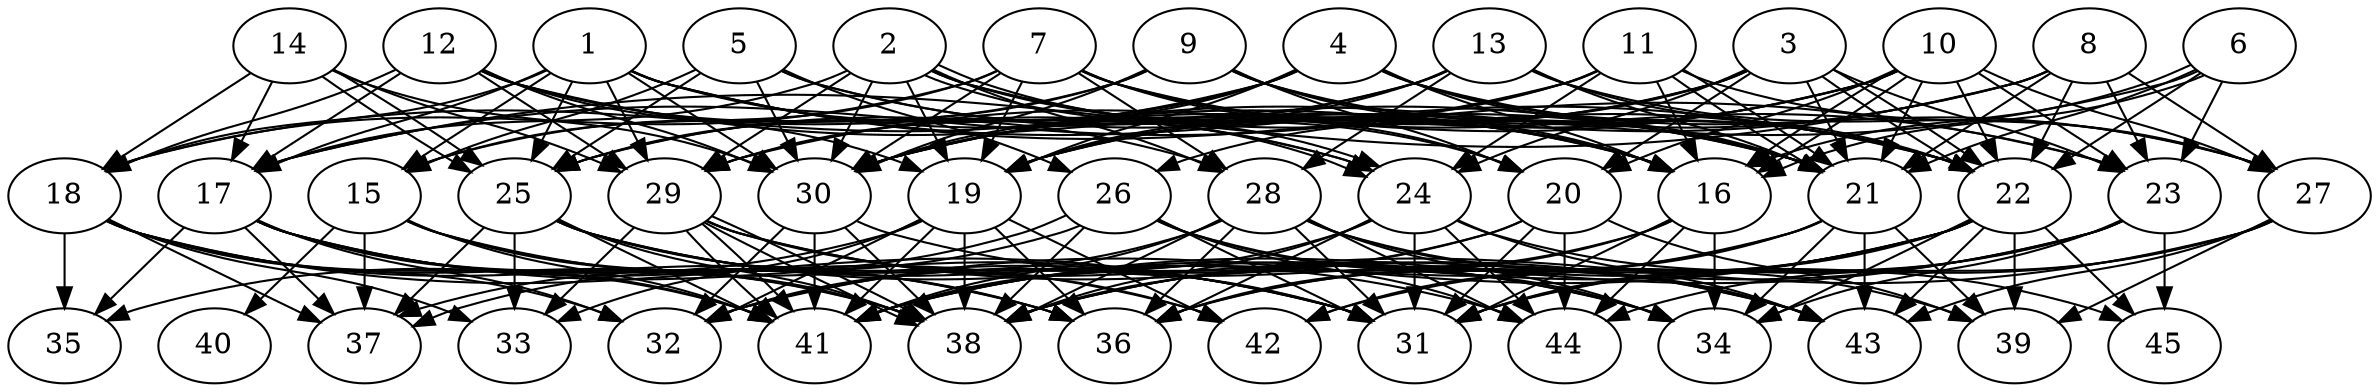 // DAG automatically generated by daggen at Thu Oct  3 14:07:24 2019
// ./daggen --dot -n 45 --ccr 0.5 --fat 0.7 --regular 0.5 --density 0.9 --mindata 5242880 --maxdata 52428800 
digraph G {
  1 [size="75696128", alpha="0.08", expect_size="37848064"] 
  1 -> 15 [size ="37848064"]
  1 -> 16 [size ="37848064"]
  1 -> 17 [size ="37848064"]
  1 -> 18 [size ="37848064"]
  1 -> 22 [size ="37848064"]
  1 -> 23 [size ="37848064"]
  1 -> 24 [size ="37848064"]
  1 -> 25 [size ="37848064"]
  1 -> 29 [size ="37848064"]
  1 -> 30 [size ="37848064"]
  2 [size="17356800", alpha="0.19", expect_size="8678400"] 
  2 -> 16 [size ="8678400"]
  2 -> 17 [size ="8678400"]
  2 -> 19 [size ="8678400"]
  2 -> 20 [size ="8678400"]
  2 -> 22 [size ="8678400"]
  2 -> 24 [size ="8678400"]
  2 -> 24 [size ="8678400"]
  2 -> 28 [size ="8678400"]
  2 -> 29 [size ="8678400"]
  2 -> 30 [size ="8678400"]
  3 [size="70471680", alpha="0.16", expect_size="35235840"] 
  3 -> 19 [size ="35235840"]
  3 -> 20 [size ="35235840"]
  3 -> 21 [size ="35235840"]
  3 -> 22 [size ="35235840"]
  3 -> 22 [size ="35235840"]
  3 -> 23 [size ="35235840"]
  3 -> 24 [size ="35235840"]
  3 -> 26 [size ="35235840"]
  3 -> 30 [size ="35235840"]
  4 [size="18751488", alpha="0.06", expect_size="9375744"] 
  4 -> 16 [size ="9375744"]
  4 -> 18 [size ="9375744"]
  4 -> 19 [size ="9375744"]
  4 -> 21 [size ="9375744"]
  4 -> 22 [size ="9375744"]
  4 -> 25 [size ="9375744"]
  4 -> 27 [size ="9375744"]
  4 -> 29 [size ="9375744"]
  4 -> 30 [size ="9375744"]
  5 [size="27308032", alpha="0.08", expect_size="13654016"] 
  5 -> 15 [size ="13654016"]
  5 -> 16 [size ="13654016"]
  5 -> 21 [size ="13654016"]
  5 -> 25 [size ="13654016"]
  5 -> 26 [size ="13654016"]
  5 -> 30 [size ="13654016"]
  6 [size="102641664", alpha="0.04", expect_size="51320832"] 
  6 -> 16 [size ="51320832"]
  6 -> 16 [size ="51320832"]
  6 -> 21 [size ="51320832"]
  6 -> 22 [size ="51320832"]
  6 -> 23 [size ="51320832"]
  6 -> 30 [size ="51320832"]
  7 [size="76259328", alpha="0.05", expect_size="38129664"] 
  7 -> 15 [size ="38129664"]
  7 -> 16 [size ="38129664"]
  7 -> 18 [size ="38129664"]
  7 -> 19 [size ="38129664"]
  7 -> 20 [size ="38129664"]
  7 -> 21 [size ="38129664"]
  7 -> 23 [size ="38129664"]
  7 -> 28 [size ="38129664"]
  7 -> 30 [size ="38129664"]
  8 [size="53299200", alpha="0.01", expect_size="26649600"] 
  8 -> 17 [size ="26649600"]
  8 -> 19 [size ="26649600"]
  8 -> 21 [size ="26649600"]
  8 -> 22 [size ="26649600"]
  8 -> 23 [size ="26649600"]
  8 -> 27 [size ="26649600"]
  8 -> 30 [size ="26649600"]
  9 [size="71051264", alpha="0.16", expect_size="35525632"] 
  9 -> 15 [size ="35525632"]
  9 -> 16 [size ="35525632"]
  9 -> 20 [size ="35525632"]
  9 -> 21 [size ="35525632"]
  9 -> 22 [size ="35525632"]
  9 -> 25 [size ="35525632"]
  9 -> 30 [size ="35525632"]
  10 [size="26480640", alpha="0.09", expect_size="13240320"] 
  10 -> 16 [size ="13240320"]
  10 -> 16 [size ="13240320"]
  10 -> 19 [size ="13240320"]
  10 -> 20 [size ="13240320"]
  10 -> 21 [size ="13240320"]
  10 -> 22 [size ="13240320"]
  10 -> 23 [size ="13240320"]
  10 -> 27 [size ="13240320"]
  10 -> 29 [size ="13240320"]
  10 -> 30 [size ="13240320"]
  11 [size="82880512", alpha="0.02", expect_size="41440256"] 
  11 -> 16 [size ="41440256"]
  11 -> 17 [size ="41440256"]
  11 -> 19 [size ="41440256"]
  11 -> 21 [size ="41440256"]
  11 -> 21 [size ="41440256"]
  11 -> 24 [size ="41440256"]
  11 -> 27 [size ="41440256"]
  11 -> 30 [size ="41440256"]
  12 [size="25675776", alpha="0.14", expect_size="12837888"] 
  12 -> 17 [size ="12837888"]
  12 -> 18 [size ="12837888"]
  12 -> 19 [size ="12837888"]
  12 -> 21 [size ="12837888"]
  12 -> 24 [size ="12837888"]
  12 -> 28 [size ="12837888"]
  12 -> 29 [size ="12837888"]
  12 -> 30 [size ="12837888"]
  13 [size="23289856", alpha="0.02", expect_size="11644928"] 
  13 -> 19 [size ="11644928"]
  13 -> 21 [size ="11644928"]
  13 -> 22 [size ="11644928"]
  13 -> 25 [size ="11644928"]
  13 -> 27 [size ="11644928"]
  13 -> 28 [size ="11644928"]
  13 -> 29 [size ="11644928"]
  14 [size="100741120", alpha="0.01", expect_size="50370560"] 
  14 -> 17 [size ="50370560"]
  14 -> 18 [size ="50370560"]
  14 -> 25 [size ="50370560"]
  14 -> 25 [size ="50370560"]
  14 -> 29 [size ="50370560"]
  14 -> 30 [size ="50370560"]
  15 [size="33204224", alpha="0.05", expect_size="16602112"] 
  15 -> 31 [size ="16602112"]
  15 -> 36 [size ="16602112"]
  15 -> 37 [size ="16602112"]
  15 -> 38 [size ="16602112"]
  15 -> 40 [size ="16602112"]
  15 -> 41 [size ="16602112"]
  16 [size="69654528", alpha="0.00", expect_size="34827264"] 
  16 -> 31 [size ="34827264"]
  16 -> 34 [size ="34827264"]
  16 -> 36 [size ="34827264"]
  16 -> 38 [size ="34827264"]
  16 -> 44 [size ="34827264"]
  17 [size="87607296", alpha="0.07", expect_size="43803648"] 
  17 -> 31 [size ="43803648"]
  17 -> 32 [size ="43803648"]
  17 -> 35 [size ="43803648"]
  17 -> 36 [size ="43803648"]
  17 -> 37 [size ="43803648"]
  17 -> 38 [size ="43803648"]
  17 -> 41 [size ="43803648"]
  17 -> 42 [size ="43803648"]
  18 [size="15224832", alpha="0.02", expect_size="7612416"] 
  18 -> 31 [size ="7612416"]
  18 -> 32 [size ="7612416"]
  18 -> 33 [size ="7612416"]
  18 -> 35 [size ="7612416"]
  18 -> 36 [size ="7612416"]
  18 -> 37 [size ="7612416"]
  18 -> 38 [size ="7612416"]
  18 -> 41 [size ="7612416"]
  19 [size="18249728", alpha="0.14", expect_size="9124864"] 
  19 -> 32 [size ="9124864"]
  19 -> 33 [size ="9124864"]
  19 -> 35 [size ="9124864"]
  19 -> 36 [size ="9124864"]
  19 -> 38 [size ="9124864"]
  19 -> 41 [size ="9124864"]
  19 -> 42 [size ="9124864"]
  20 [size="91860992", alpha="0.17", expect_size="45930496"] 
  20 -> 31 [size ="45930496"]
  20 -> 32 [size ="45930496"]
  20 -> 39 [size ="45930496"]
  20 -> 41 [size ="45930496"]
  20 -> 44 [size ="45930496"]
  21 [size="41369600", alpha="0.13", expect_size="20684800"] 
  21 -> 34 [size ="20684800"]
  21 -> 36 [size ="20684800"]
  21 -> 39 [size ="20684800"]
  21 -> 41 [size ="20684800"]
  21 -> 42 [size ="20684800"]
  21 -> 43 [size ="20684800"]
  22 [size="50124800", alpha="0.12", expect_size="25062400"] 
  22 -> 31 [size ="25062400"]
  22 -> 32 [size ="25062400"]
  22 -> 34 [size ="25062400"]
  22 -> 36 [size ="25062400"]
  22 -> 38 [size ="25062400"]
  22 -> 39 [size ="25062400"]
  22 -> 41 [size ="25062400"]
  22 -> 43 [size ="25062400"]
  22 -> 45 [size ="25062400"]
  23 [size="23412736", alpha="0.02", expect_size="11706368"] 
  23 -> 31 [size ="11706368"]
  23 -> 34 [size ="11706368"]
  23 -> 38 [size ="11706368"]
  23 -> 41 [size ="11706368"]
  23 -> 42 [size ="11706368"]
  23 -> 45 [size ="11706368"]
  24 [size="34635776", alpha="0.15", expect_size="17317888"] 
  24 -> 31 [size ="17317888"]
  24 -> 36 [size ="17317888"]
  24 -> 38 [size ="17317888"]
  24 -> 41 [size ="17317888"]
  24 -> 43 [size ="17317888"]
  24 -> 44 [size ="17317888"]
  24 -> 45 [size ="17317888"]
  25 [size="37210112", alpha="0.11", expect_size="18605056"] 
  25 -> 31 [size ="18605056"]
  25 -> 33 [size ="18605056"]
  25 -> 34 [size ="18605056"]
  25 -> 37 [size ="18605056"]
  25 -> 38 [size ="18605056"]
  25 -> 41 [size ="18605056"]
  25 -> 42 [size ="18605056"]
  25 -> 44 [size ="18605056"]
  26 [size="58488832", alpha="0.07", expect_size="29244416"] 
  26 -> 31 [size ="29244416"]
  26 -> 34 [size ="29244416"]
  26 -> 37 [size ="29244416"]
  26 -> 37 [size ="29244416"]
  26 -> 38 [size ="29244416"]
  26 -> 43 [size ="29244416"]
  26 -> 44 [size ="29244416"]
  27 [size="59033600", alpha="0.16", expect_size="29516800"] 
  27 -> 31 [size ="29516800"]
  27 -> 38 [size ="29516800"]
  27 -> 39 [size ="29516800"]
  27 -> 43 [size ="29516800"]
  27 -> 44 [size ="29516800"]
  28 [size="91668480", alpha="0.15", expect_size="45834240"] 
  28 -> 31 [size ="45834240"]
  28 -> 32 [size ="45834240"]
  28 -> 34 [size ="45834240"]
  28 -> 36 [size ="45834240"]
  28 -> 38 [size ="45834240"]
  28 -> 39 [size ="45834240"]
  28 -> 41 [size ="45834240"]
  28 -> 43 [size ="45834240"]
  28 -> 44 [size ="45834240"]
  29 [size="98881536", alpha="0.06", expect_size="49440768"] 
  29 -> 31 [size ="49440768"]
  29 -> 33 [size ="49440768"]
  29 -> 34 [size ="49440768"]
  29 -> 38 [size ="49440768"]
  29 -> 38 [size ="49440768"]
  29 -> 41 [size ="49440768"]
  29 -> 41 [size ="49440768"]
  29 -> 43 [size ="49440768"]
  30 [size="70852608", alpha="0.01", expect_size="35426304"] 
  30 -> 32 [size ="35426304"]
  30 -> 38 [size ="35426304"]
  30 -> 41 [size ="35426304"]
  30 -> 43 [size ="35426304"]
  31 [size="56020992", alpha="0.11", expect_size="28010496"] 
  32 [size="25227264", alpha="0.05", expect_size="12613632"] 
  33 [size="79714304", alpha="0.01", expect_size="39857152"] 
  34 [size="90726400", alpha="0.16", expect_size="45363200"] 
  35 [size="66531328", alpha="0.16", expect_size="33265664"] 
  36 [size="23951360", alpha="0.09", expect_size="11975680"] 
  37 [size="55146496", alpha="0.18", expect_size="27573248"] 
  38 [size="37144576", alpha="0.08", expect_size="18572288"] 
  39 [size="12763136", alpha="0.20", expect_size="6381568"] 
  40 [size="42569728", alpha="0.08", expect_size="21284864"] 
  41 [size="48185344", alpha="0.04", expect_size="24092672"] 
  42 [size="102010880", alpha="0.08", expect_size="51005440"] 
  43 [size="30486528", alpha="0.14", expect_size="15243264"] 
  44 [size="35166208", alpha="0.06", expect_size="17583104"] 
  45 [size="17559552", alpha="0.03", expect_size="8779776"] 
}
